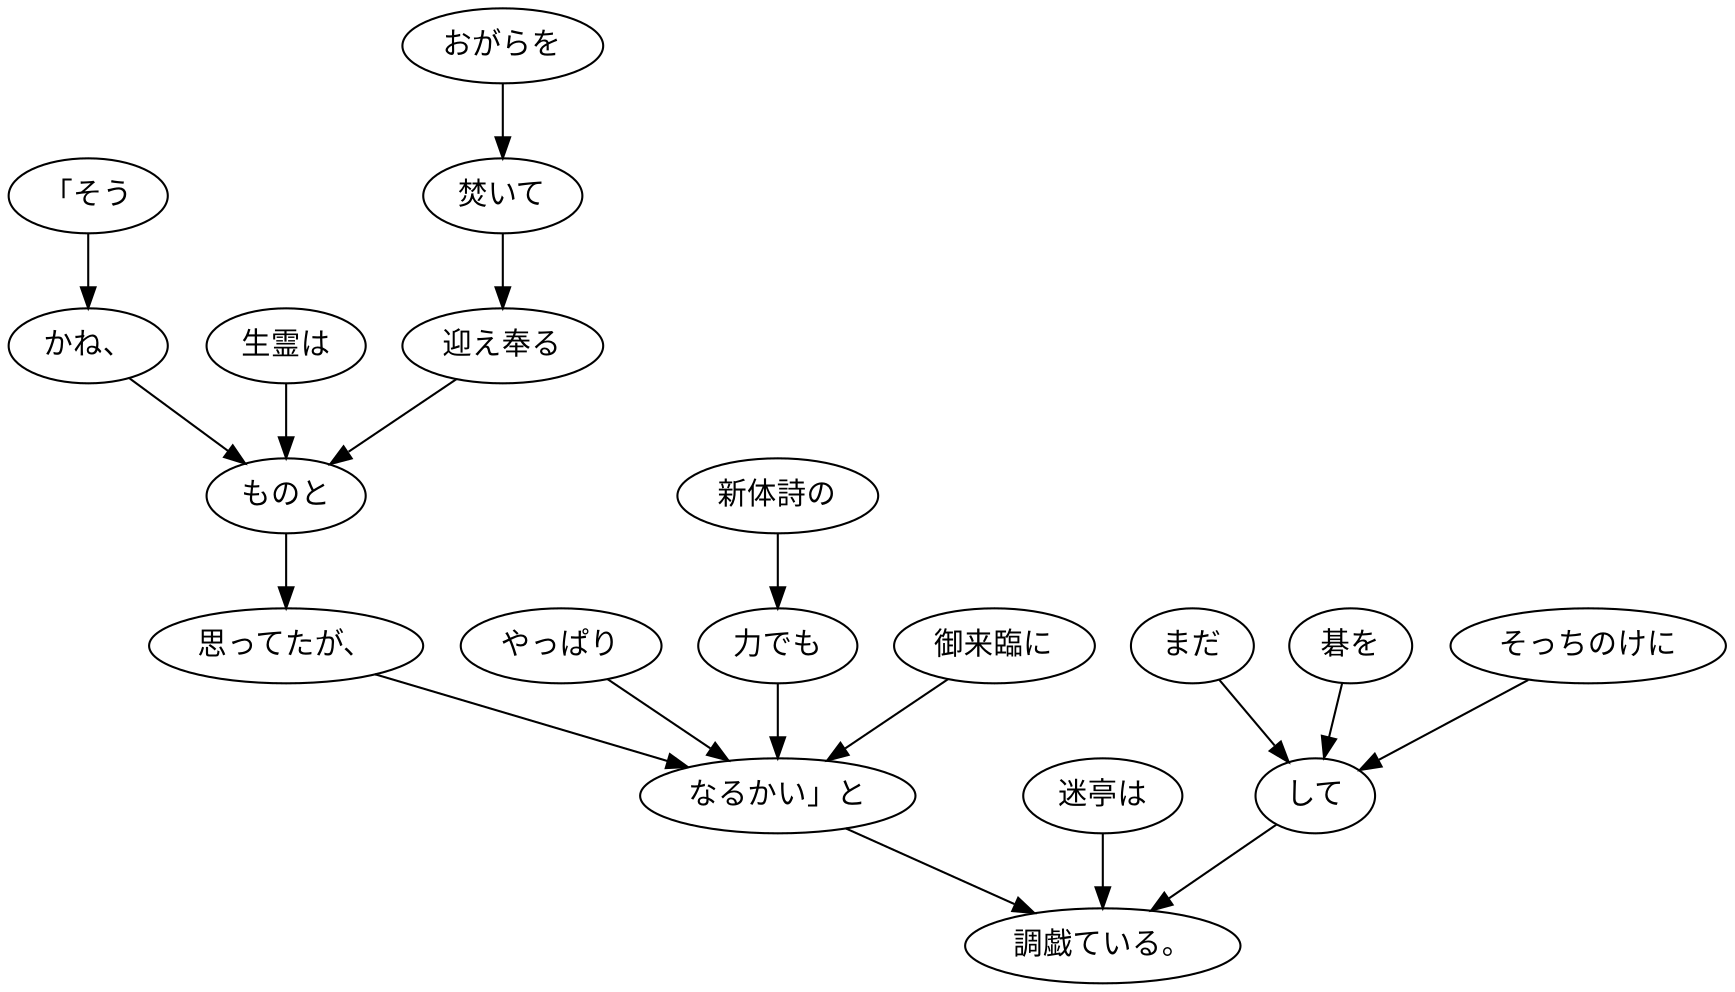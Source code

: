 digraph graph7730 {
	node0 [label="「そう"];
	node1 [label="かね、"];
	node2 [label="生霊は"];
	node3 [label="おがらを"];
	node4 [label="焚いて"];
	node5 [label="迎え奉る"];
	node6 [label="ものと"];
	node7 [label="思ってたが、"];
	node8 [label="やっぱり"];
	node9 [label="新体詩の"];
	node10 [label="力でも"];
	node11 [label="御来臨に"];
	node12 [label="なるかい」と"];
	node13 [label="迷亭は"];
	node14 [label="まだ"];
	node15 [label="碁を"];
	node16 [label="そっちのけに"];
	node17 [label="して"];
	node18 [label="調戯ている。"];
	node0 -> node1;
	node1 -> node6;
	node2 -> node6;
	node3 -> node4;
	node4 -> node5;
	node5 -> node6;
	node6 -> node7;
	node7 -> node12;
	node8 -> node12;
	node9 -> node10;
	node10 -> node12;
	node11 -> node12;
	node12 -> node18;
	node13 -> node18;
	node14 -> node17;
	node15 -> node17;
	node16 -> node17;
	node17 -> node18;
}

